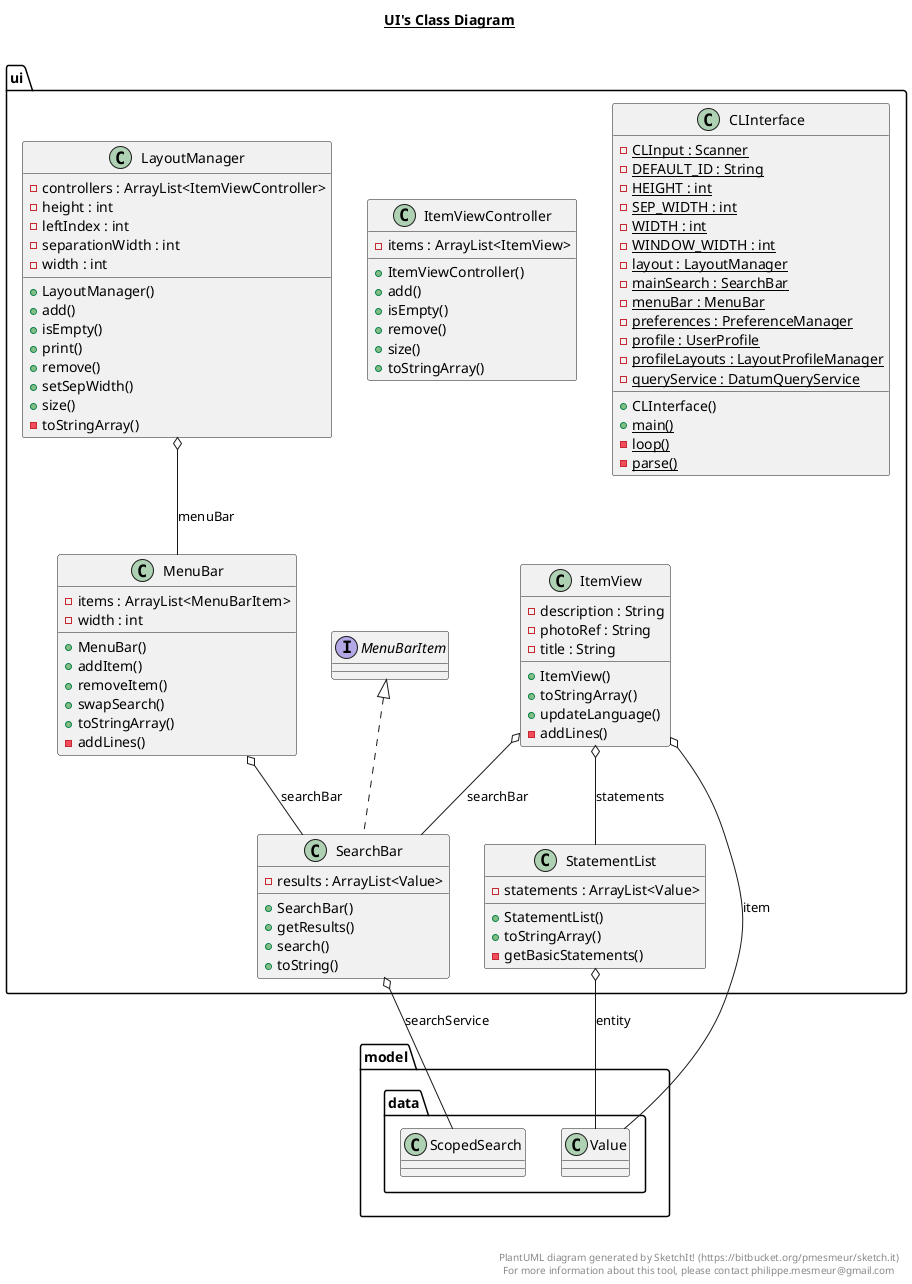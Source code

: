 @startuml

title __UI's Class Diagram__\n

  namespace ui {
    class ui.CLInterface {
        {static} - CLInput : Scanner
        {static} - DEFAULT_ID : String
        {static} - HEIGHT : int
        {static} - SEP_WIDTH : int
        {static} - WIDTH : int
        {static} - WINDOW_WIDTH : int
        {static} - layout : LayoutManager
        {static} - mainSearch : SearchBar
        {static} - menuBar : MenuBar
        {static} - preferences : PreferenceManager
        {static} - profile : UserProfile
        {static} - profileLayouts : LayoutProfileManager
        {static} - queryService : DatumQueryService
        + CLInterface()
        {static} + main()
        {static} - loop()
        {static} - parse()
    }
  }
  

  namespace ui {
    class ui.ItemView {
        - description : String
        - photoRef : String
        - title : String
        + ItemView()
        + toStringArray()
        + updateLanguage()
        - addLines()
    }
  }
  

  namespace ui {
    class ui.ItemViewController {
        - items : ArrayList<ItemView>
        + ItemViewController()
        + add()
        + isEmpty()
        + remove()
        + size()
        + toStringArray()
    }
  }
  

  namespace ui {
    class ui.LayoutManager {
        - controllers : ArrayList<ItemViewController>
        - height : int
        - leftIndex : int
        - separationWidth : int
        - width : int
        + LayoutManager()
        + add()
        + isEmpty()
        + print()
        + remove()
        + setSepWidth()
        + size()
        - toStringArray()
    }
  }
  

  namespace ui {
    class ui.MenuBar {
        - items : ArrayList<MenuBarItem>
        - width : int
        + MenuBar()
        + addItem()
        + removeItem()
        + swapSearch()
        + toStringArray()
        - addLines()
    }
  }
  

  namespace ui {
    interface ui.MenuBarItem {
    }
  }
  

  namespace ui {
    class ui.SearchBar {
        - results : ArrayList<Value>
        + SearchBar()
        + getResults()
        + search()
        + toString()
    }
  }
  

  namespace ui {
    class ui.StatementList {
        - statements : ArrayList<Value>
        + StatementList()
        + toStringArray()
        - getBasicStatements()
    }
  }
  

  ui.ItemView o-- model.data.Value : item
  ui.ItemView o-- ui.SearchBar : searchBar
  ui.ItemView o-- ui.StatementList : statements
  ui.LayoutManager o-- ui.MenuBar : menuBar
  ui.MenuBar o-- ui.SearchBar : searchBar
  ui.SearchBar .up.|> ui.MenuBarItem
  ui.SearchBar o-- model.data.ScopedSearch : searchService
  ui.StatementList o-- model.data.Value : entity


right footer


PlantUML diagram generated by SketchIt! (https://bitbucket.org/pmesmeur/sketch.it)
For more information about this tool, please contact philippe.mesmeur@gmail.com
endfooter

@enduml
